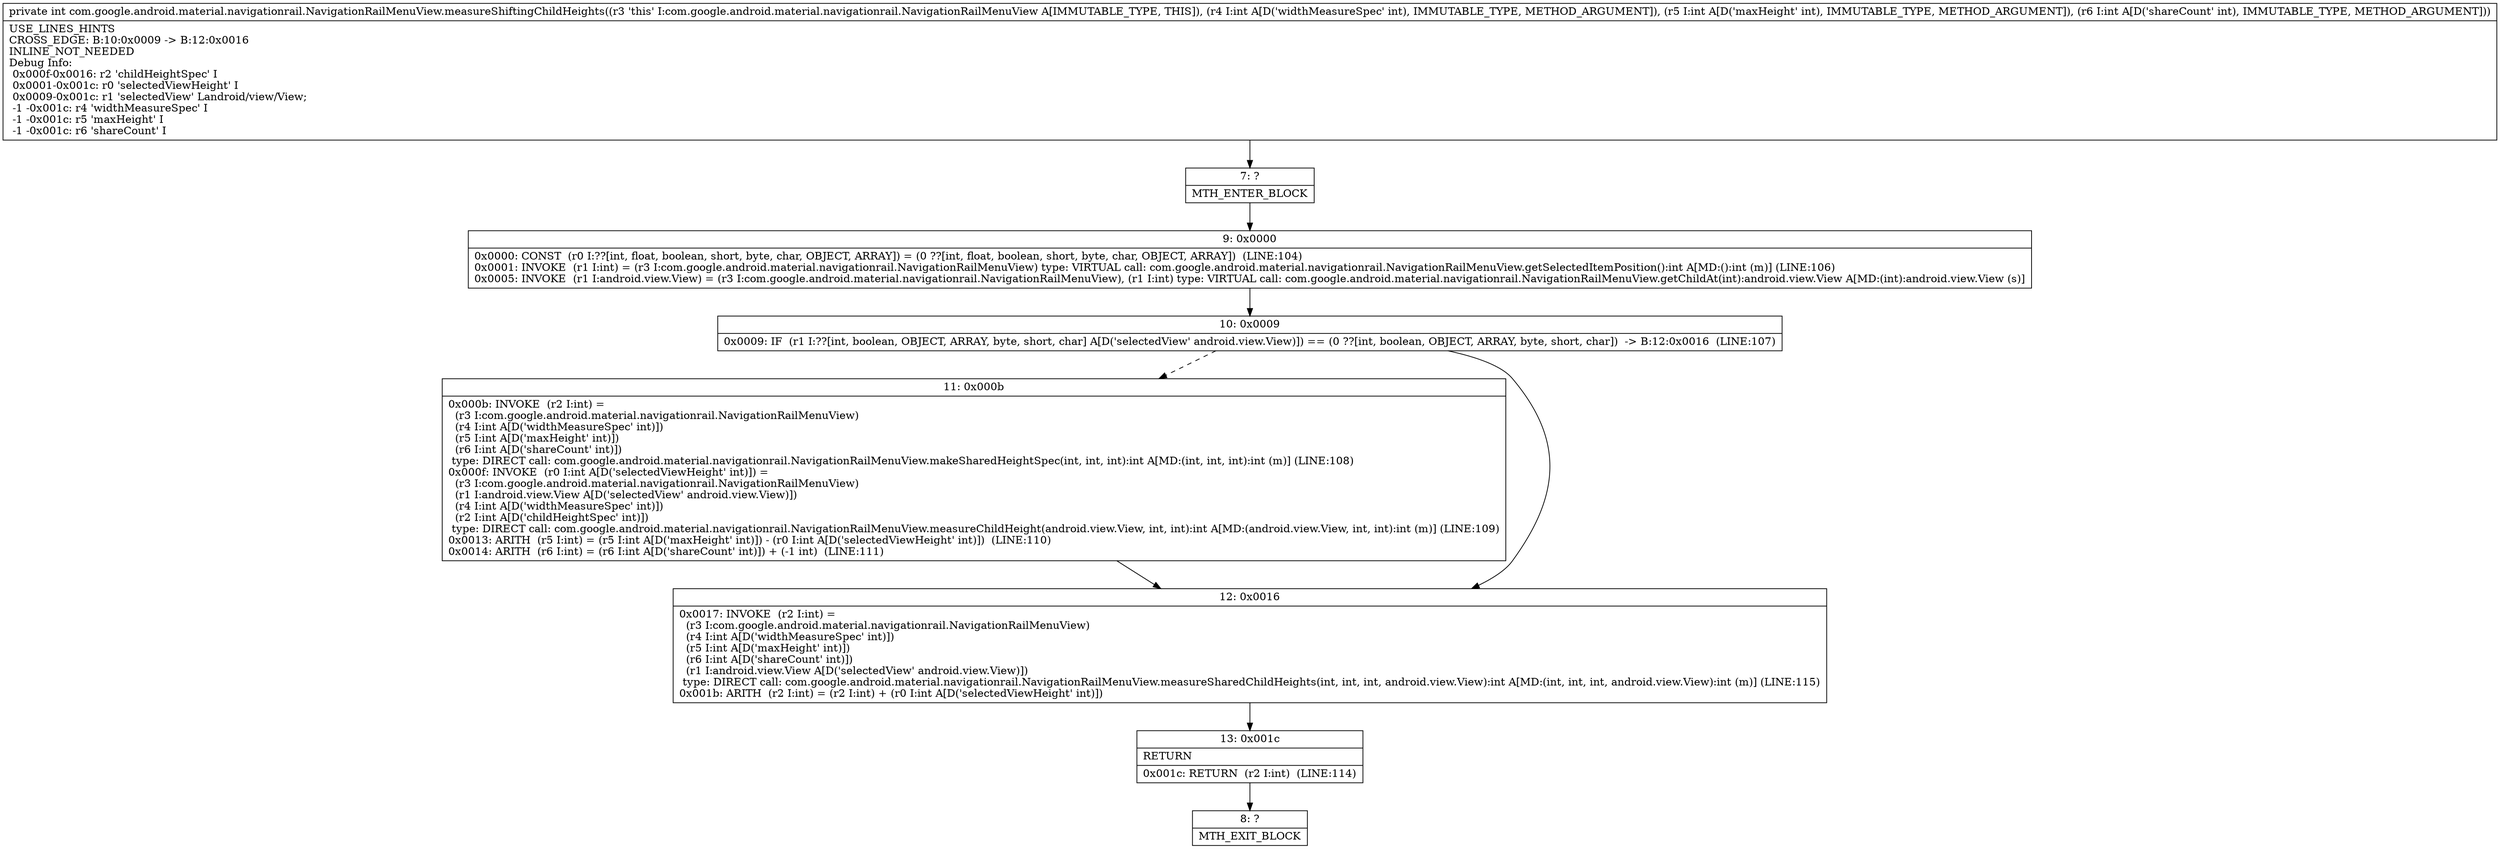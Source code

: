 digraph "CFG forcom.google.android.material.navigationrail.NavigationRailMenuView.measureShiftingChildHeights(III)I" {
Node_7 [shape=record,label="{7\:\ ?|MTH_ENTER_BLOCK\l}"];
Node_9 [shape=record,label="{9\:\ 0x0000|0x0000: CONST  (r0 I:??[int, float, boolean, short, byte, char, OBJECT, ARRAY]) = (0 ??[int, float, boolean, short, byte, char, OBJECT, ARRAY])  (LINE:104)\l0x0001: INVOKE  (r1 I:int) = (r3 I:com.google.android.material.navigationrail.NavigationRailMenuView) type: VIRTUAL call: com.google.android.material.navigationrail.NavigationRailMenuView.getSelectedItemPosition():int A[MD:():int (m)] (LINE:106)\l0x0005: INVOKE  (r1 I:android.view.View) = (r3 I:com.google.android.material.navigationrail.NavigationRailMenuView), (r1 I:int) type: VIRTUAL call: com.google.android.material.navigationrail.NavigationRailMenuView.getChildAt(int):android.view.View A[MD:(int):android.view.View (s)]\l}"];
Node_10 [shape=record,label="{10\:\ 0x0009|0x0009: IF  (r1 I:??[int, boolean, OBJECT, ARRAY, byte, short, char] A[D('selectedView' android.view.View)]) == (0 ??[int, boolean, OBJECT, ARRAY, byte, short, char])  \-\> B:12:0x0016  (LINE:107)\l}"];
Node_11 [shape=record,label="{11\:\ 0x000b|0x000b: INVOKE  (r2 I:int) = \l  (r3 I:com.google.android.material.navigationrail.NavigationRailMenuView)\l  (r4 I:int A[D('widthMeasureSpec' int)])\l  (r5 I:int A[D('maxHeight' int)])\l  (r6 I:int A[D('shareCount' int)])\l type: DIRECT call: com.google.android.material.navigationrail.NavigationRailMenuView.makeSharedHeightSpec(int, int, int):int A[MD:(int, int, int):int (m)] (LINE:108)\l0x000f: INVOKE  (r0 I:int A[D('selectedViewHeight' int)]) = \l  (r3 I:com.google.android.material.navigationrail.NavigationRailMenuView)\l  (r1 I:android.view.View A[D('selectedView' android.view.View)])\l  (r4 I:int A[D('widthMeasureSpec' int)])\l  (r2 I:int A[D('childHeightSpec' int)])\l type: DIRECT call: com.google.android.material.navigationrail.NavigationRailMenuView.measureChildHeight(android.view.View, int, int):int A[MD:(android.view.View, int, int):int (m)] (LINE:109)\l0x0013: ARITH  (r5 I:int) = (r5 I:int A[D('maxHeight' int)]) \- (r0 I:int A[D('selectedViewHeight' int)])  (LINE:110)\l0x0014: ARITH  (r6 I:int) = (r6 I:int A[D('shareCount' int)]) + (\-1 int)  (LINE:111)\l}"];
Node_12 [shape=record,label="{12\:\ 0x0016|0x0017: INVOKE  (r2 I:int) = \l  (r3 I:com.google.android.material.navigationrail.NavigationRailMenuView)\l  (r4 I:int A[D('widthMeasureSpec' int)])\l  (r5 I:int A[D('maxHeight' int)])\l  (r6 I:int A[D('shareCount' int)])\l  (r1 I:android.view.View A[D('selectedView' android.view.View)])\l type: DIRECT call: com.google.android.material.navigationrail.NavigationRailMenuView.measureSharedChildHeights(int, int, int, android.view.View):int A[MD:(int, int, int, android.view.View):int (m)] (LINE:115)\l0x001b: ARITH  (r2 I:int) = (r2 I:int) + (r0 I:int A[D('selectedViewHeight' int)]) \l}"];
Node_13 [shape=record,label="{13\:\ 0x001c|RETURN\l|0x001c: RETURN  (r2 I:int)  (LINE:114)\l}"];
Node_8 [shape=record,label="{8\:\ ?|MTH_EXIT_BLOCK\l}"];
MethodNode[shape=record,label="{private int com.google.android.material.navigationrail.NavigationRailMenuView.measureShiftingChildHeights((r3 'this' I:com.google.android.material.navigationrail.NavigationRailMenuView A[IMMUTABLE_TYPE, THIS]), (r4 I:int A[D('widthMeasureSpec' int), IMMUTABLE_TYPE, METHOD_ARGUMENT]), (r5 I:int A[D('maxHeight' int), IMMUTABLE_TYPE, METHOD_ARGUMENT]), (r6 I:int A[D('shareCount' int), IMMUTABLE_TYPE, METHOD_ARGUMENT]))  | USE_LINES_HINTS\lCROSS_EDGE: B:10:0x0009 \-\> B:12:0x0016\lINLINE_NOT_NEEDED\lDebug Info:\l  0x000f\-0x0016: r2 'childHeightSpec' I\l  0x0001\-0x001c: r0 'selectedViewHeight' I\l  0x0009\-0x001c: r1 'selectedView' Landroid\/view\/View;\l  \-1 \-0x001c: r4 'widthMeasureSpec' I\l  \-1 \-0x001c: r5 'maxHeight' I\l  \-1 \-0x001c: r6 'shareCount' I\l}"];
MethodNode -> Node_7;Node_7 -> Node_9;
Node_9 -> Node_10;
Node_10 -> Node_11[style=dashed];
Node_10 -> Node_12;
Node_11 -> Node_12;
Node_12 -> Node_13;
Node_13 -> Node_8;
}

